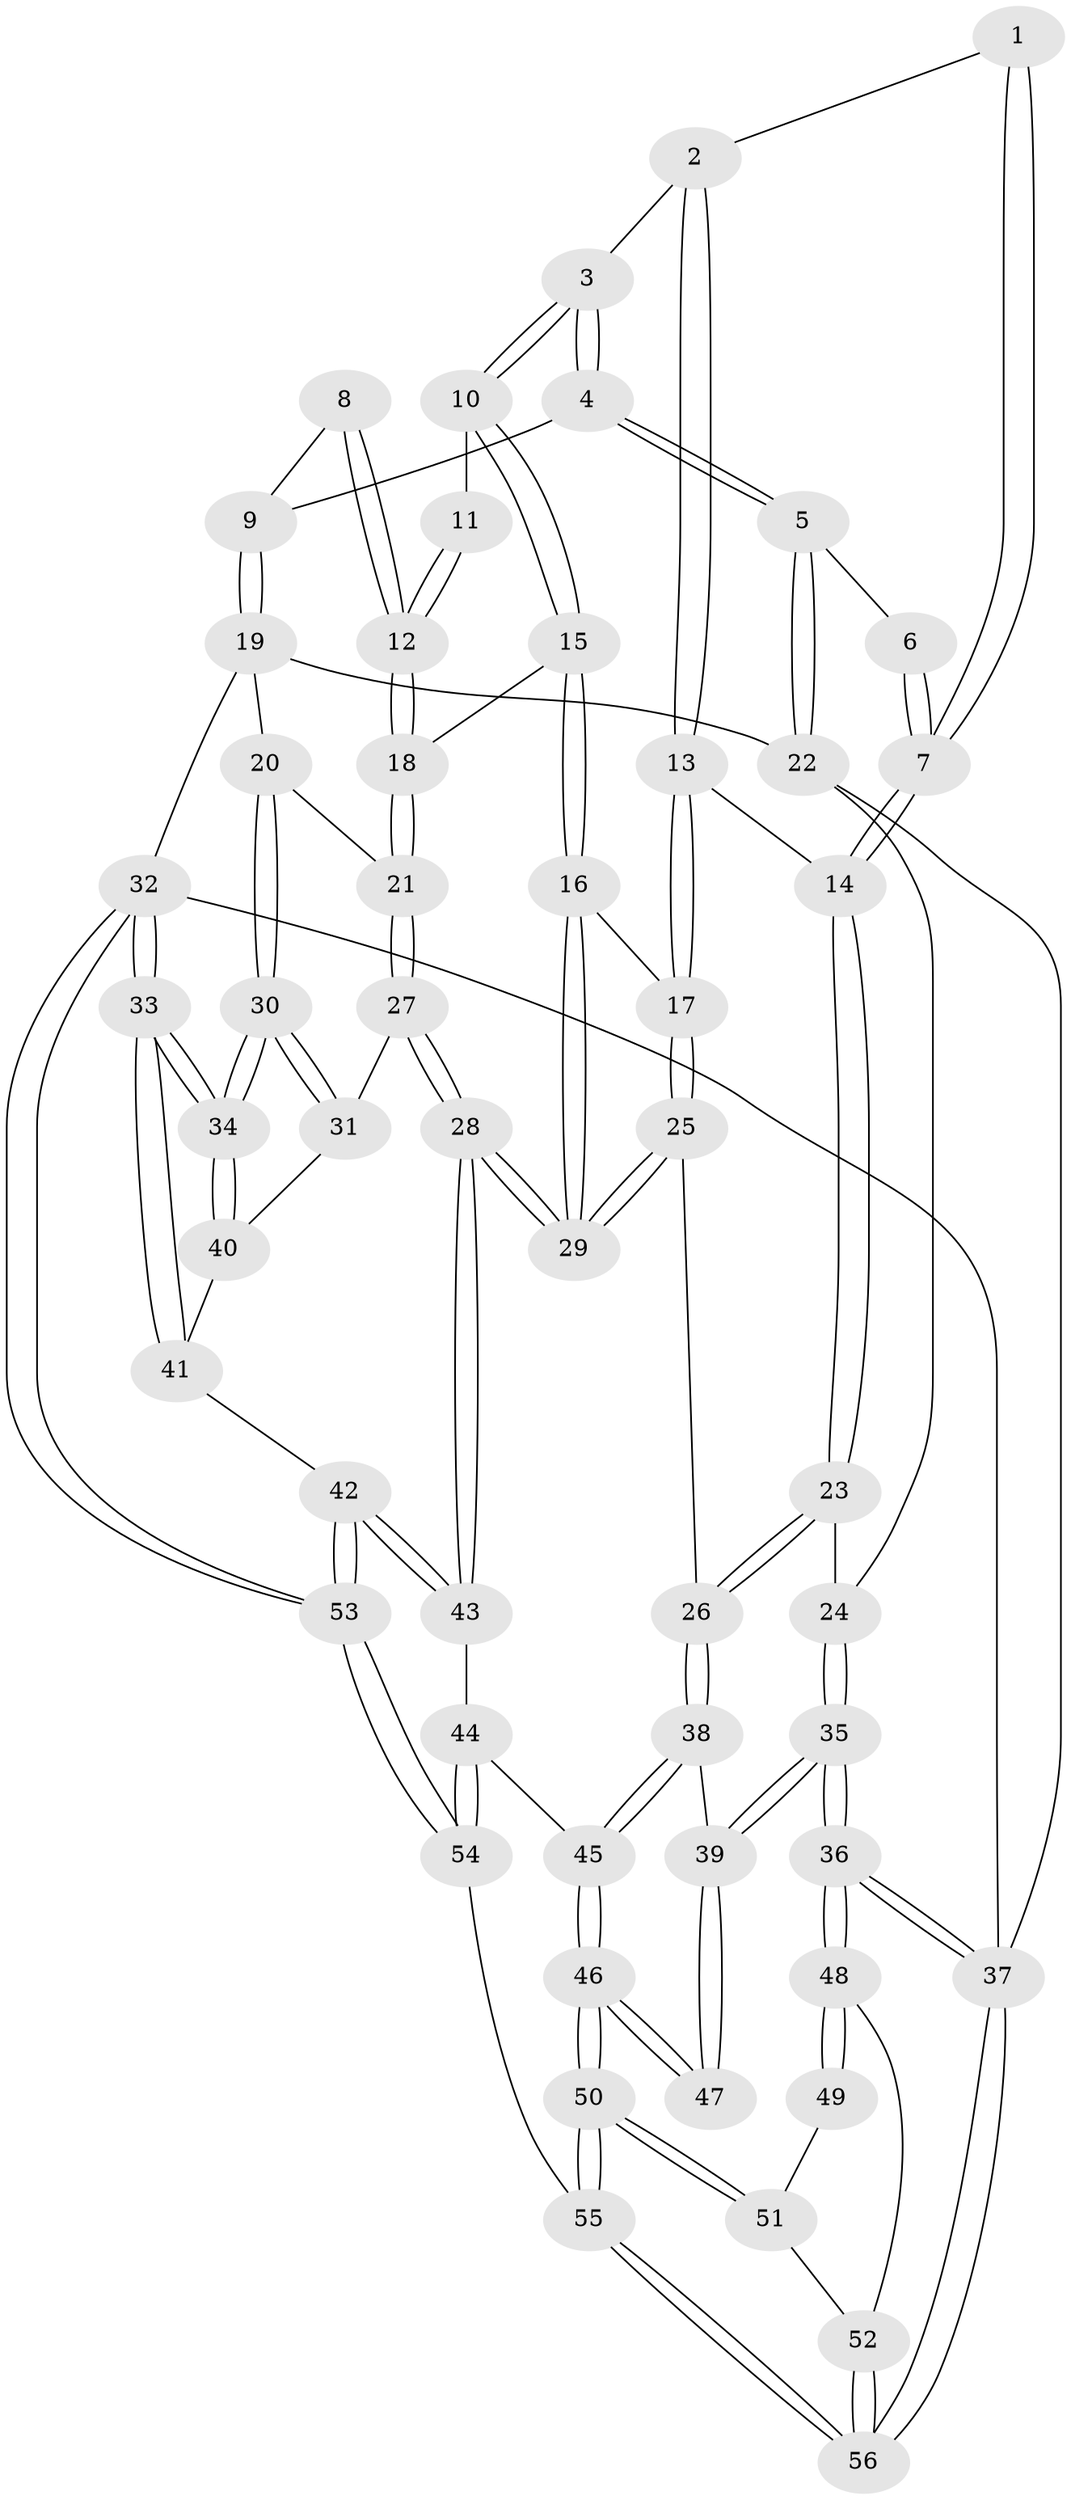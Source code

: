 // Generated by graph-tools (version 1.1) at 2025/00/03/09/25 05:00:16]
// undirected, 56 vertices, 137 edges
graph export_dot {
graph [start="1"]
  node [color=gray90,style=filled];
  1 [pos="+0.2802682787951692+0.09677258749396332"];
  2 [pos="+0.43740744055138486+0.0889897596604756"];
  3 [pos="+0.5034542581532965+0.0228645642535823"];
  4 [pos="+0.5273559218407954+0"];
  5 [pos="+0+0"];
  6 [pos="+0.06902662201792754+0"];
  7 [pos="+0.23252106260022304+0.26208720138305225"];
  8 [pos="+0.8814932601983744+0.01354550926679215"];
  9 [pos="+1+0"];
  10 [pos="+0.5577311378881102+0.13337549019588255"];
  11 [pos="+0.6651960055123451+0.17791777176909096"];
  12 [pos="+0.7342688383419127+0.24721237325430717"];
  13 [pos="+0.37091649581809566+0.21347933924887"];
  14 [pos="+0.2454496806824016+0.29689761778224233"];
  15 [pos="+0.570812323050881+0.36725878107880616"];
  16 [pos="+0.570315600927819+0.3676336486763002"];
  17 [pos="+0.5457407353180709+0.37051744340646087"];
  18 [pos="+0.734975103441818+0.3571248385536114"];
  19 [pos="+1+0"];
  20 [pos="+1+0.2499308846799201"];
  21 [pos="+0.8196932555226573+0.4042807005316314"];
  22 [pos="+0+0"];
  23 [pos="+0.2002322264230038+0.42548629607922966"];
  24 [pos="+0+0.3519388883174278"];
  25 [pos="+0.31722555925969564+0.4845967941166374"];
  26 [pos="+0.25250293299933213+0.49548653486158994"];
  27 [pos="+0.8083152184926611+0.5031488426483268"];
  28 [pos="+0.6063810687561255+0.6303429353290055"];
  29 [pos="+0.602970211311847+0.6244430588302031"];
  30 [pos="+1+0.5966259688418862"];
  31 [pos="+0.8591050827209489+0.5943321382684015"];
  32 [pos="+1+1"];
  33 [pos="+1+0.9684967843338905"];
  34 [pos="+1+0.9212434904626127"];
  35 [pos="+0+0.6460695718530863"];
  36 [pos="+0+0.8154621045564474"];
  37 [pos="+0+1"];
  38 [pos="+0.24575257334276365+0.6156371645208923"];
  39 [pos="+0.23259345424797578+0.6343893040099285"];
  40 [pos="+0.8502958895646694+0.6502748602039651"];
  41 [pos="+0.7772622468445649+0.7552563483485409"];
  42 [pos="+0.6800305871826929+0.7942433984137249"];
  43 [pos="+0.5991330158301228+0.7557766730345602"];
  44 [pos="+0.5833775875286602+0.7625227863024242"];
  45 [pos="+0.5144001153114073+0.7833094315681445"];
  46 [pos="+0.33470053317539983+1"];
  47 [pos="+0.19401565153953299+0.7320168277910554"];
  48 [pos="+0+0.8197285823580264"];
  49 [pos="+0.14087189044911572+0.7617347547198049"];
  50 [pos="+0.3340840075361608+1"];
  51 [pos="+0.11332223899059297+0.8866030885023173"];
  52 [pos="+0.07148660371902853+0.927464076432426"];
  53 [pos="+0.8767597675351992+1"];
  54 [pos="+0.5784335870494809+1"];
  55 [pos="+0.3258731776994107+1"];
  56 [pos="+0.2038094070951583+1"];
  1 -- 2;
  1 -- 7;
  1 -- 7;
  2 -- 3;
  2 -- 13;
  2 -- 13;
  3 -- 4;
  3 -- 4;
  3 -- 10;
  3 -- 10;
  4 -- 5;
  4 -- 5;
  4 -- 9;
  5 -- 6;
  5 -- 22;
  5 -- 22;
  6 -- 7;
  6 -- 7;
  7 -- 14;
  7 -- 14;
  8 -- 9;
  8 -- 12;
  8 -- 12;
  9 -- 19;
  9 -- 19;
  10 -- 11;
  10 -- 15;
  10 -- 15;
  11 -- 12;
  11 -- 12;
  12 -- 18;
  12 -- 18;
  13 -- 14;
  13 -- 17;
  13 -- 17;
  14 -- 23;
  14 -- 23;
  15 -- 16;
  15 -- 16;
  15 -- 18;
  16 -- 17;
  16 -- 29;
  16 -- 29;
  17 -- 25;
  17 -- 25;
  18 -- 21;
  18 -- 21;
  19 -- 20;
  19 -- 22;
  19 -- 32;
  20 -- 21;
  20 -- 30;
  20 -- 30;
  21 -- 27;
  21 -- 27;
  22 -- 24;
  22 -- 37;
  23 -- 24;
  23 -- 26;
  23 -- 26;
  24 -- 35;
  24 -- 35;
  25 -- 26;
  25 -- 29;
  25 -- 29;
  26 -- 38;
  26 -- 38;
  27 -- 28;
  27 -- 28;
  27 -- 31;
  28 -- 29;
  28 -- 29;
  28 -- 43;
  28 -- 43;
  30 -- 31;
  30 -- 31;
  30 -- 34;
  30 -- 34;
  31 -- 40;
  32 -- 33;
  32 -- 33;
  32 -- 53;
  32 -- 53;
  32 -- 37;
  33 -- 34;
  33 -- 34;
  33 -- 41;
  33 -- 41;
  34 -- 40;
  34 -- 40;
  35 -- 36;
  35 -- 36;
  35 -- 39;
  35 -- 39;
  36 -- 37;
  36 -- 37;
  36 -- 48;
  36 -- 48;
  37 -- 56;
  37 -- 56;
  38 -- 39;
  38 -- 45;
  38 -- 45;
  39 -- 47;
  39 -- 47;
  40 -- 41;
  41 -- 42;
  42 -- 43;
  42 -- 43;
  42 -- 53;
  42 -- 53;
  43 -- 44;
  44 -- 45;
  44 -- 54;
  44 -- 54;
  45 -- 46;
  45 -- 46;
  46 -- 47;
  46 -- 47;
  46 -- 50;
  46 -- 50;
  48 -- 49;
  48 -- 49;
  48 -- 52;
  49 -- 51;
  50 -- 51;
  50 -- 51;
  50 -- 55;
  50 -- 55;
  51 -- 52;
  52 -- 56;
  52 -- 56;
  53 -- 54;
  53 -- 54;
  54 -- 55;
  55 -- 56;
  55 -- 56;
}
